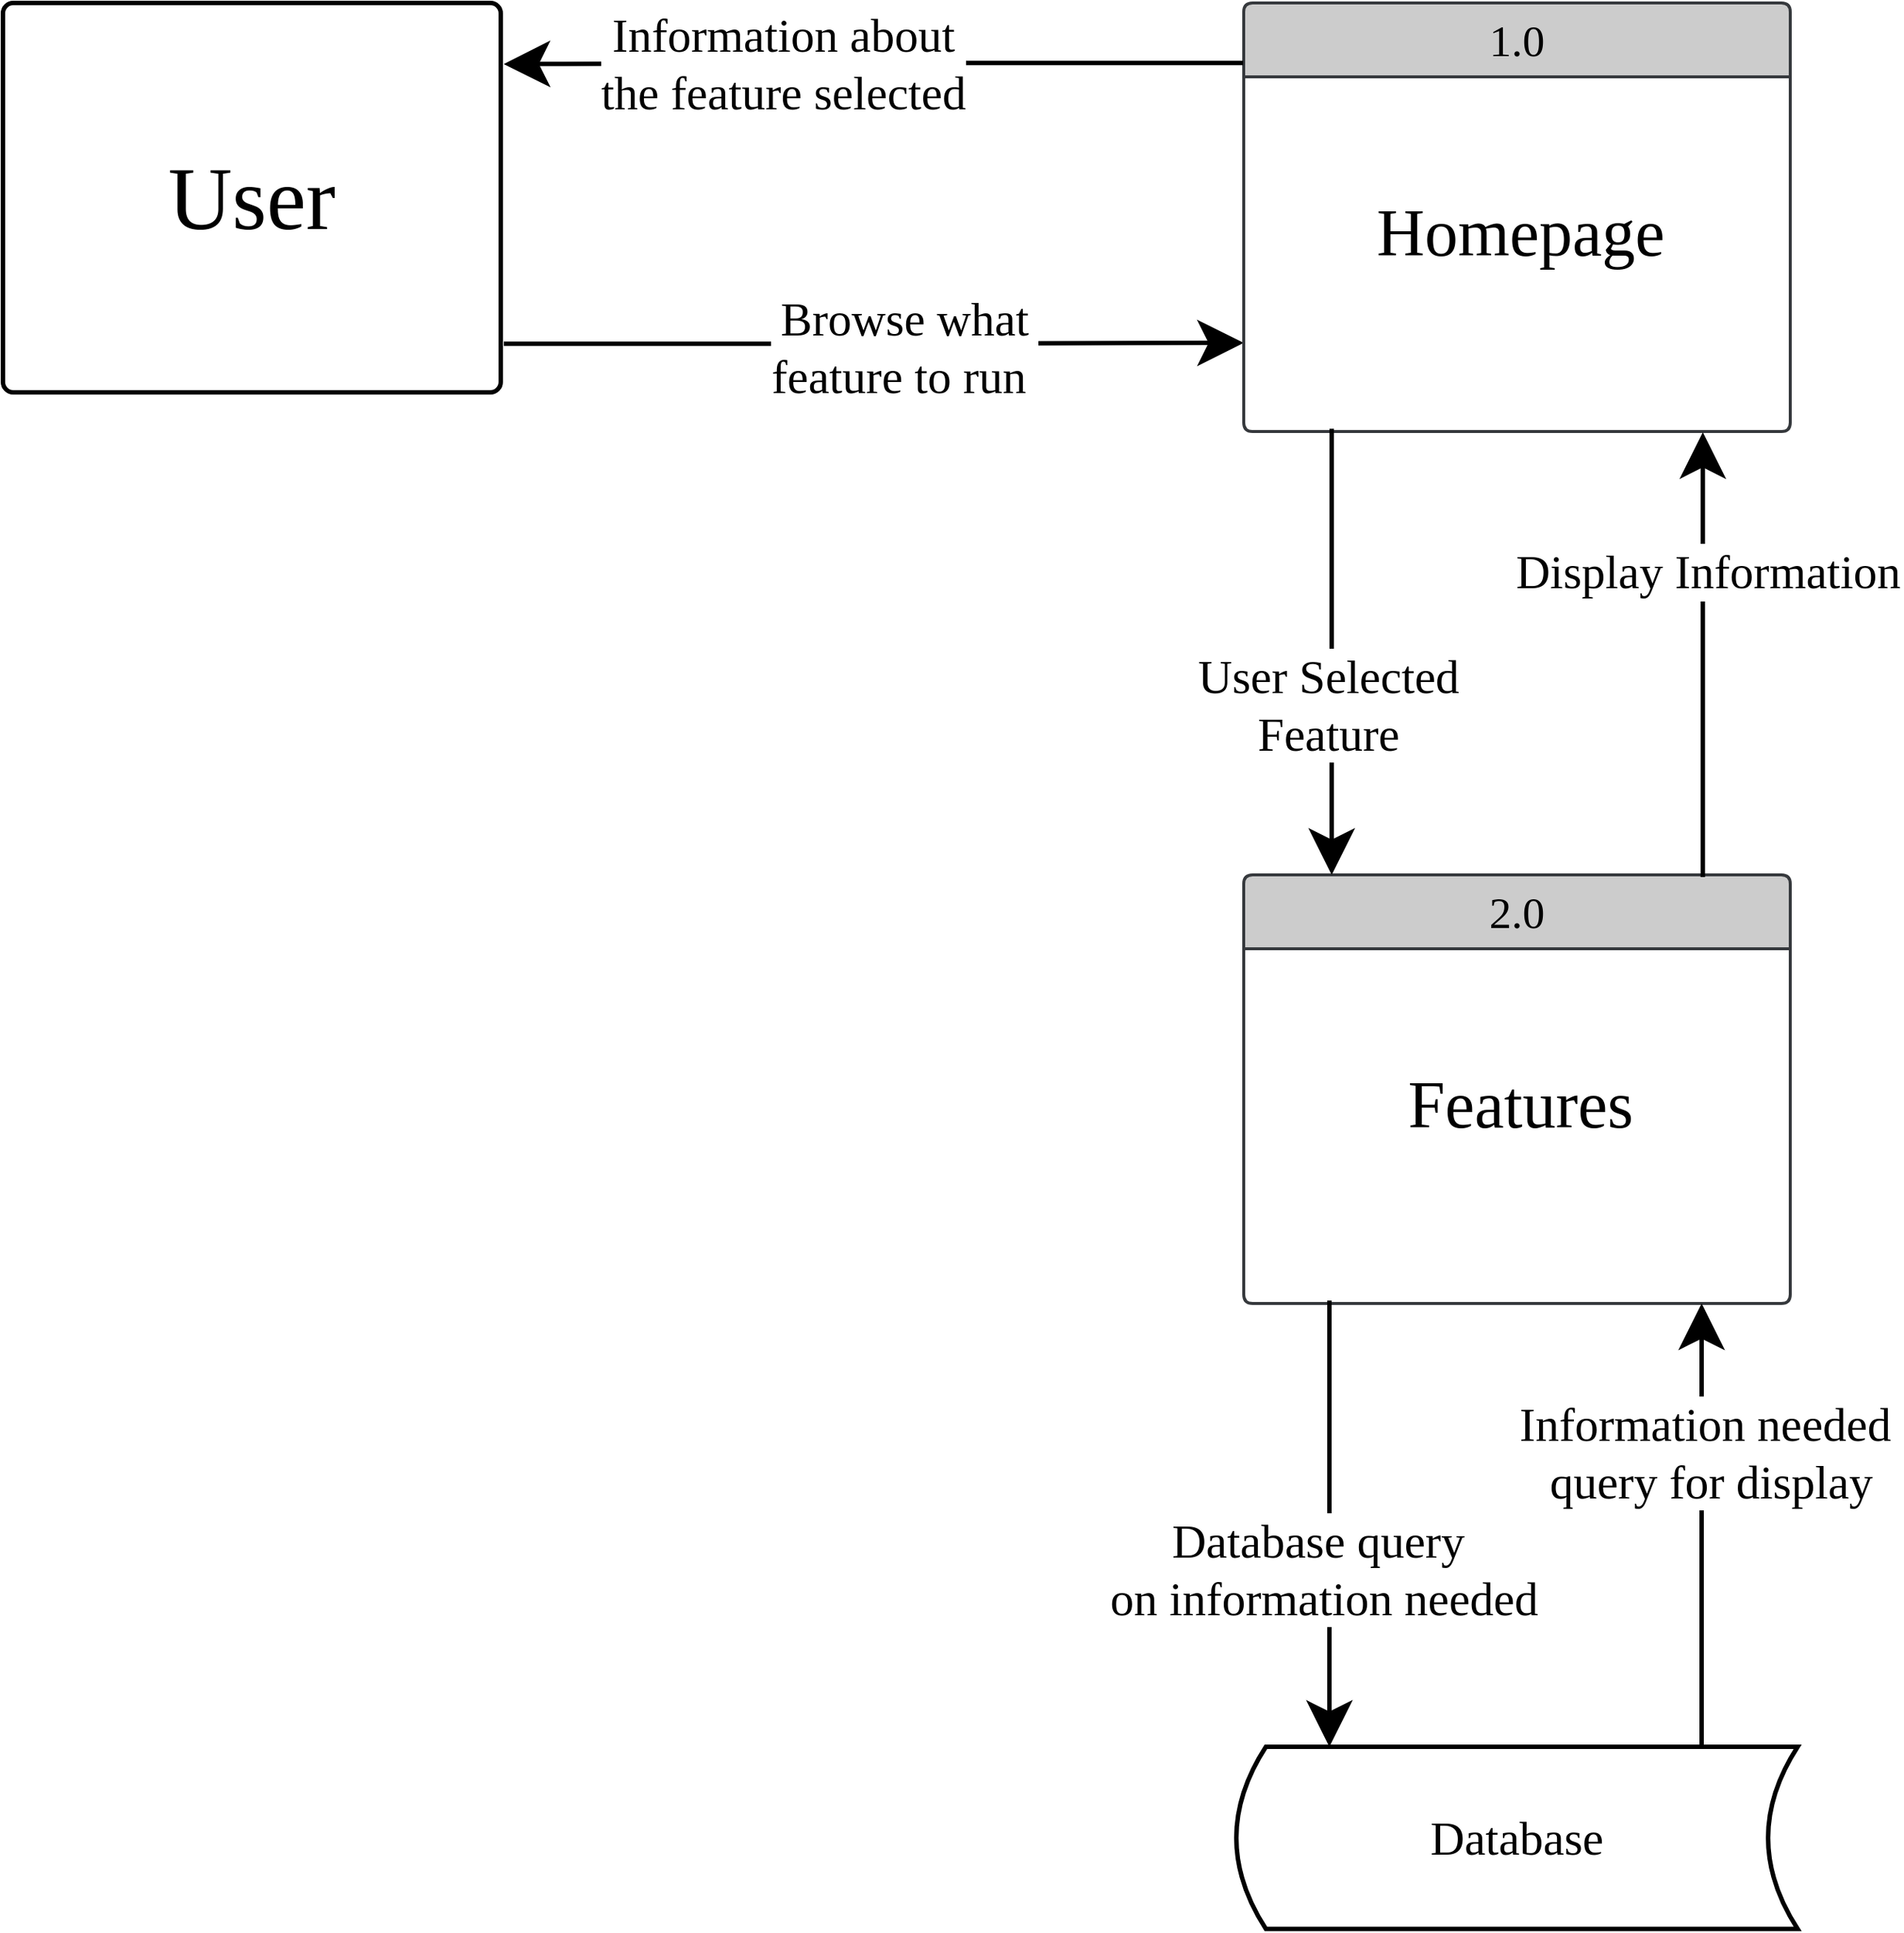 <mxfile version="21.7.2" type="device">
  <diagram name="Page-1" id="hWxOd66sKt3e4cvJsgsg">
    <mxGraphModel dx="3328" dy="792" grid="1" gridSize="10" guides="1" tooltips="1" connect="1" arrows="1" fold="1" page="1" pageScale="1" pageWidth="850" pageHeight="1100" math="0" shadow="0">
      <root>
        <mxCell id="0" />
        <mxCell id="1" parent="0" />
        <mxCell id="Kz1aP4Pa6J0rWRjs9dLA-9" style="edgeStyle=orthogonalEdgeStyle;rounded=0;orthogonalLoop=1;jettySize=auto;html=1;exitX=1.006;exitY=0.875;exitDx=0;exitDy=0;entryX=0;entryY=0.75;entryDx=0;entryDy=0;exitPerimeter=0;strokeWidth=3;endSize=22;startSize=22;" edge="1" parent="1" source="Y2plyGc3YhhyIuzBEEBD-2" target="Kz1aP4Pa6J0rWRjs9dLA-2">
          <mxGeometry relative="1" as="geometry" />
        </mxCell>
        <mxCell id="Kz1aP4Pa6J0rWRjs9dLA-17" value="&lt;font style=&quot;font-size: 32px;&quot; face=&quot;Times New Roman&quot;&gt;Browse what &lt;br&gt;feature to run&amp;nbsp;&lt;/font&gt;" style="edgeLabel;html=1;align=center;verticalAlign=middle;resizable=0;points=[];fontSize=11;fontFamily=Helvetica;fontColor=default;" vertex="1" connectable="0" parent="Kz1aP4Pa6J0rWRjs9dLA-9">
          <mxGeometry x="-0.099" y="-2" relative="1" as="geometry">
            <mxPoint x="45" as="offset" />
          </mxGeometry>
        </mxCell>
        <mxCell id="Y2plyGc3YhhyIuzBEEBD-2" value="&lt;font face=&quot;Times New Roman&quot; style=&quot;font-size: 60px;&quot;&gt;User&lt;/font&gt;" style="rounded=1;whiteSpace=wrap;html=1;absoluteArcSize=1;arcSize=14;strokeWidth=3;" parent="1" vertex="1">
          <mxGeometry x="260" y="1630" width="337" height="263.5" as="geometry" />
        </mxCell>
        <mxCell id="Kz1aP4Pa6J0rWRjs9dLA-1" value="&lt;font style=&quot;font-size: 30px;&quot;&gt;1.0&lt;/font&gt;" style="swimlane;childLayout=stackLayout;horizontal=1;startSize=50;horizontalStack=0;rounded=1;fontSize=14;fontStyle=0;strokeWidth=2;resizeParent=0;resizeLast=1;shadow=0;dashed=0;align=center;arcSize=4;whiteSpace=wrap;html=1;fillColor=#cccccc;strokeColor=#36393d;fontFamily=Times New Roman;" vertex="1" parent="1">
          <mxGeometry x="1100" y="1630" width="370" height="290" as="geometry" />
        </mxCell>
        <mxCell id="Kz1aP4Pa6J0rWRjs9dLA-2" value="&lt;div style=&quot;&quot;&gt;&lt;br&gt;&lt;/div&gt;&lt;div style=&quot;&quot;&gt;&lt;br&gt;&lt;/div&gt;&lt;div style=&quot;&quot;&gt;&lt;br&gt;&lt;/div&gt;&lt;div style=&quot;&quot;&gt;&lt;br&gt;&lt;/div&gt;&lt;div style=&quot;&quot;&gt;&lt;br&gt;&lt;/div&gt;&lt;div style=&quot;&quot;&gt;&lt;span style=&quot;background-color: initial;&quot;&gt;&lt;font style=&quot;font-size: 45px;&quot;&gt;Homepage&lt;/font&gt;&lt;/span&gt;&lt;/div&gt;" style="align=center;strokeColor=none;fillColor=none;spacingLeft=4;fontSize=12;verticalAlign=top;resizable=0;rotatable=0;part=1;html=1;fontFamily=Times New Roman;" vertex="1" parent="Kz1aP4Pa6J0rWRjs9dLA-1">
          <mxGeometry y="50" width="370" height="240" as="geometry" />
        </mxCell>
        <mxCell id="Kz1aP4Pa6J0rWRjs9dLA-4" value="&lt;font style=&quot;font-size: 30px;&quot;&gt;2.0&lt;/font&gt;" style="swimlane;childLayout=stackLayout;horizontal=1;startSize=50;horizontalStack=0;rounded=1;fontSize=14;fontStyle=0;strokeWidth=2;resizeParent=0;resizeLast=1;shadow=0;dashed=0;align=center;arcSize=4;whiteSpace=wrap;html=1;fillColor=#cccccc;strokeColor=#36393d;fontFamily=Times New Roman;" vertex="1" parent="1">
          <mxGeometry x="1100" y="2220" width="370" height="290" as="geometry" />
        </mxCell>
        <mxCell id="Kz1aP4Pa6J0rWRjs9dLA-5" value="&lt;div style=&quot;&quot;&gt;&lt;br&gt;&lt;/div&gt;&lt;div style=&quot;&quot;&gt;&lt;br&gt;&lt;/div&gt;&lt;div style=&quot;&quot;&gt;&lt;br&gt;&lt;/div&gt;&lt;div style=&quot;&quot;&gt;&lt;br&gt;&lt;/div&gt;&lt;div style=&quot;&quot;&gt;&lt;br&gt;&lt;/div&gt;&lt;div style=&quot;&quot;&gt;&lt;span style=&quot;font-size: 45px;&quot;&gt;Features&lt;/span&gt;&lt;/div&gt;" style="align=center;strokeColor=none;fillColor=none;spacingLeft=4;fontSize=12;verticalAlign=top;resizable=0;rotatable=0;part=1;html=1;fontFamily=Times New Roman;" vertex="1" parent="Kz1aP4Pa6J0rWRjs9dLA-4">
          <mxGeometry y="50" width="370" height="240" as="geometry" />
        </mxCell>
        <mxCell id="Kz1aP4Pa6J0rWRjs9dLA-8" value="&lt;font style=&quot;font-size: 32px;&quot; face=&quot;Times New Roman&quot;&gt;Database&lt;/font&gt;" style="shape=dataStorage;whiteSpace=wrap;html=1;fixedSize=1;strokeWidth=3;" vertex="1" parent="1">
          <mxGeometry x="1095" y="2810" width="380" height="123.25" as="geometry" />
        </mxCell>
        <mxCell id="Kz1aP4Pa6J0rWRjs9dLA-12" style="edgeStyle=orthogonalEdgeStyle;rounded=0;orthogonalLoop=1;jettySize=auto;html=1;entryX=1.006;entryY=0.157;entryDx=0;entryDy=0;strokeWidth=3;endSize=22;startSize=22;exitX=-0.001;exitY=0.14;exitDx=0;exitDy=0;exitPerimeter=0;entryPerimeter=0;" edge="1" parent="1" source="Kz1aP4Pa6J0rWRjs9dLA-1" target="Y2plyGc3YhhyIuzBEEBD-2">
          <mxGeometry relative="1" as="geometry">
            <mxPoint x="1100" y="1671" as="sourcePoint" />
            <mxPoint x="769" y="1671" as="targetPoint" />
          </mxGeometry>
        </mxCell>
        <mxCell id="Kz1aP4Pa6J0rWRjs9dLA-18" value="&lt;font style=&quot;font-size: 32px;&quot; face=&quot;Times New Roman&quot;&gt;Information about &lt;br&gt;the feature selected&lt;/font&gt;" style="edgeLabel;html=1;align=center;verticalAlign=middle;resizable=0;points=[];fontSize=11;fontFamily=Helvetica;fontColor=default;" vertex="1" connectable="0" parent="Kz1aP4Pa6J0rWRjs9dLA-12">
          <mxGeometry x="0.511" relative="1" as="geometry">
            <mxPoint x="66" y="-1" as="offset" />
          </mxGeometry>
        </mxCell>
        <mxCell id="Kz1aP4Pa6J0rWRjs9dLA-13" style="edgeStyle=orthogonalEdgeStyle;shape=connector;rounded=0;orthogonalLoop=1;jettySize=auto;html=1;exitX=0.161;exitY=0.992;exitDx=0;exitDy=0;entryX=0.161;entryY=0;entryDx=0;entryDy=0;entryPerimeter=0;labelBackgroundColor=default;strokeColor=default;strokeWidth=3;fontFamily=Helvetica;fontSize=11;fontColor=default;endArrow=classic;endSize=22;exitPerimeter=0;" edge="1" parent="1" source="Kz1aP4Pa6J0rWRjs9dLA-2" target="Kz1aP4Pa6J0rWRjs9dLA-4">
          <mxGeometry relative="1" as="geometry" />
        </mxCell>
        <mxCell id="Kz1aP4Pa6J0rWRjs9dLA-20" value="&lt;font style=&quot;font-size: 32px;&quot; face=&quot;Times New Roman&quot;&gt;User Selected&lt;br&gt;Feature&lt;br&gt;&lt;/font&gt;" style="edgeLabel;html=1;align=center;verticalAlign=middle;resizable=0;points=[];fontSize=11;fontFamily=Helvetica;fontColor=default;" vertex="1" connectable="0" parent="Kz1aP4Pa6J0rWRjs9dLA-13">
          <mxGeometry x="0.225" y="-3" relative="1" as="geometry">
            <mxPoint y="2" as="offset" />
          </mxGeometry>
        </mxCell>
        <mxCell id="Kz1aP4Pa6J0rWRjs9dLA-14" style="edgeStyle=orthogonalEdgeStyle;shape=connector;rounded=0;orthogonalLoop=1;jettySize=auto;html=1;exitX=0.84;exitY=0.005;exitDx=0;exitDy=0;entryX=0.84;entryY=1.002;entryDx=0;entryDy=0;entryPerimeter=0;labelBackgroundColor=default;strokeColor=default;strokeWidth=3;fontFamily=Helvetica;fontSize=11;fontColor=default;endArrow=classic;endSize=22;exitPerimeter=0;" edge="1" parent="1" source="Kz1aP4Pa6J0rWRjs9dLA-4" target="Kz1aP4Pa6J0rWRjs9dLA-2">
          <mxGeometry relative="1" as="geometry">
            <mxPoint x="1410" y="2222" as="sourcePoint" />
            <mxPoint x="1410" y="1920" as="targetPoint" />
          </mxGeometry>
        </mxCell>
        <mxCell id="Kz1aP4Pa6J0rWRjs9dLA-24" value="&lt;font style=&quot;font-size: 32px;&quot; face=&quot;Times New Roman&quot;&gt;Display Information&lt;/font&gt;" style="edgeLabel;html=1;align=center;verticalAlign=middle;resizable=0;points=[];fontSize=11;fontFamily=Helvetica;fontColor=default;" vertex="1" connectable="0" parent="Kz1aP4Pa6J0rWRjs9dLA-14">
          <mxGeometry x="0.379" y="-3" relative="1" as="geometry">
            <mxPoint y="1" as="offset" />
          </mxGeometry>
        </mxCell>
        <mxCell id="Kz1aP4Pa6J0rWRjs9dLA-15" style="edgeStyle=orthogonalEdgeStyle;shape=connector;rounded=0;orthogonalLoop=1;jettySize=auto;html=1;exitX=0.161;exitY=0.992;exitDx=0;exitDy=0;entryX=0.161;entryY=0;entryDx=0;entryDy=0;entryPerimeter=0;labelBackgroundColor=default;strokeColor=default;strokeWidth=3;fontFamily=Times New Roman;fontSize=32;fontColor=default;endArrow=classic;endSize=22;exitPerimeter=0;" edge="1" parent="1">
          <mxGeometry relative="1" as="geometry">
            <mxPoint x="1158" y="2508" as="sourcePoint" />
            <mxPoint x="1158" y="2810" as="targetPoint" />
          </mxGeometry>
        </mxCell>
        <mxCell id="Kz1aP4Pa6J0rWRjs9dLA-22" value="&lt;font style=&quot;font-size: 32px;&quot; face=&quot;Times New Roman&quot;&gt;Database query&amp;nbsp;&lt;br&gt;on information needed&lt;/font&gt;" style="edgeLabel;html=1;align=center;verticalAlign=middle;resizable=0;points=[];fontSize=11;fontFamily=Helvetica;fontColor=default;" vertex="1" connectable="0" parent="Kz1aP4Pa6J0rWRjs9dLA-15">
          <mxGeometry x="-0.325" y="-4" relative="1" as="geometry">
            <mxPoint y="80" as="offset" />
          </mxGeometry>
        </mxCell>
        <mxCell id="Kz1aP4Pa6J0rWRjs9dLA-16" style="edgeStyle=orthogonalEdgeStyle;shape=connector;rounded=0;orthogonalLoop=1;jettySize=auto;html=1;exitX=0.84;exitY=0.005;exitDx=0;exitDy=0;labelBackgroundColor=default;strokeColor=default;strokeWidth=3;fontFamily=Helvetica;fontSize=11;fontColor=default;endArrow=classic;endSize=22;exitPerimeter=0;" edge="1" parent="1">
          <mxGeometry relative="1" as="geometry">
            <mxPoint x="1410" y="2811" as="sourcePoint" />
            <mxPoint x="1410" y="2510" as="targetPoint" />
          </mxGeometry>
        </mxCell>
        <mxCell id="Kz1aP4Pa6J0rWRjs9dLA-23" value="&lt;font style=&quot;font-size: 32px;&quot; face=&quot;Times New Roman&quot;&gt;Information needed&amp;nbsp;&lt;br&gt;query for display&lt;/font&gt;" style="edgeLabel;html=1;align=center;verticalAlign=middle;resizable=0;points=[];fontSize=11;fontFamily=Helvetica;fontColor=default;" vertex="1" connectable="0" parent="Kz1aP4Pa6J0rWRjs9dLA-16">
          <mxGeometry x="0.296" y="-6" relative="1" as="geometry">
            <mxPoint y="-5" as="offset" />
          </mxGeometry>
        </mxCell>
      </root>
    </mxGraphModel>
  </diagram>
</mxfile>
